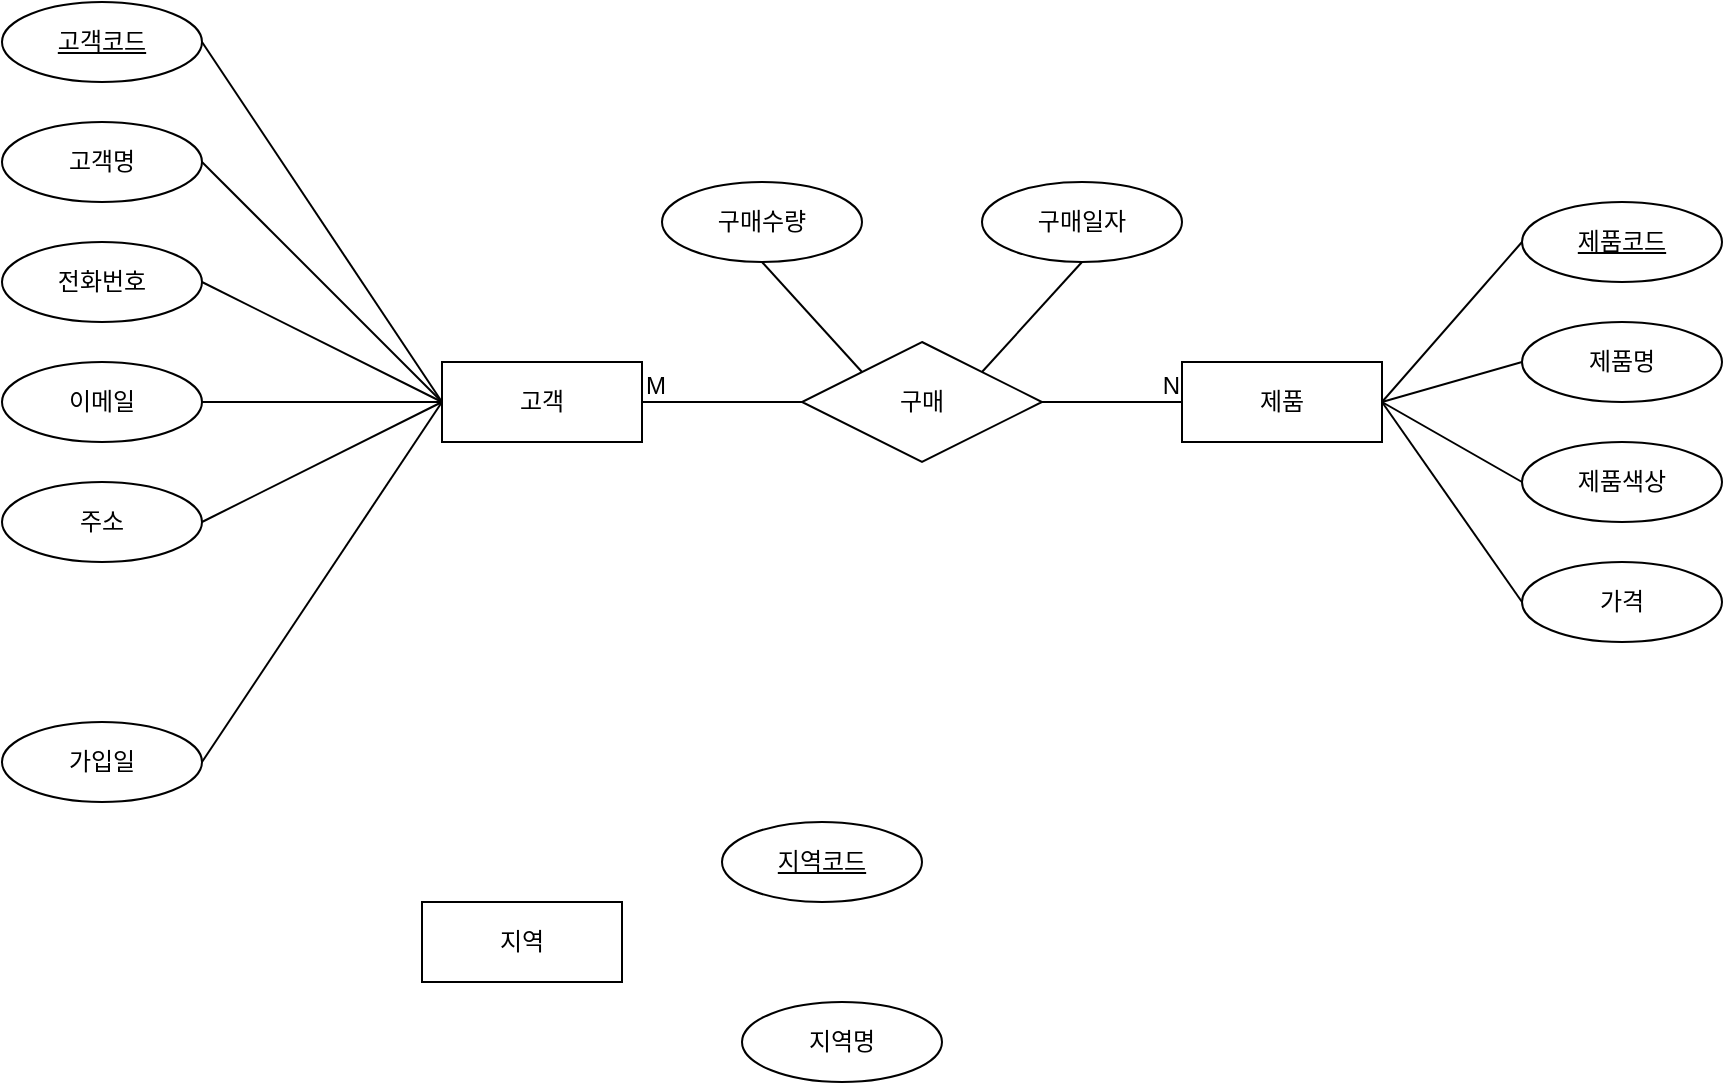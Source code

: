 <mxfile version="23.0.2" type="github">
  <diagram name="페이지-1" id="w2jVJX1Bx0qLRJ-_xk6e">
    <mxGraphModel dx="2458" dy="933" grid="1" gridSize="10" guides="1" tooltips="1" connect="1" arrows="1" fold="1" page="1" pageScale="1" pageWidth="827" pageHeight="1169" math="0" shadow="0">
      <root>
        <mxCell id="0" />
        <mxCell id="1" parent="0" />
        <mxCell id="BhbcqhvO0li-uwCdjZCk-2" value="고객" style="whiteSpace=wrap;html=1;align=center;" vertex="1" parent="1">
          <mxGeometry x="-290" y="290" width="100" height="40" as="geometry" />
        </mxCell>
        <mxCell id="BhbcqhvO0li-uwCdjZCk-3" value="고객코드" style="ellipse;whiteSpace=wrap;html=1;align=center;fontStyle=4;" vertex="1" parent="1">
          <mxGeometry x="-510" y="110" width="100" height="40" as="geometry" />
        </mxCell>
        <mxCell id="BhbcqhvO0li-uwCdjZCk-4" value="고객명" style="ellipse;whiteSpace=wrap;html=1;align=center;" vertex="1" parent="1">
          <mxGeometry x="-510" y="170" width="100" height="40" as="geometry" />
        </mxCell>
        <mxCell id="BhbcqhvO0li-uwCdjZCk-5" value="전화번호" style="ellipse;whiteSpace=wrap;html=1;align=center;" vertex="1" parent="1">
          <mxGeometry x="-510" y="230" width="100" height="40" as="geometry" />
        </mxCell>
        <mxCell id="BhbcqhvO0li-uwCdjZCk-6" value="이메일" style="ellipse;whiteSpace=wrap;html=1;align=center;" vertex="1" parent="1">
          <mxGeometry x="-510" y="290" width="100" height="40" as="geometry" />
        </mxCell>
        <mxCell id="BhbcqhvO0li-uwCdjZCk-7" value="주소" style="ellipse;whiteSpace=wrap;html=1;align=center;" vertex="1" parent="1">
          <mxGeometry x="-510" y="350" width="100" height="40" as="geometry" />
        </mxCell>
        <mxCell id="BhbcqhvO0li-uwCdjZCk-9" value="가입일" style="ellipse;whiteSpace=wrap;html=1;align=center;" vertex="1" parent="1">
          <mxGeometry x="-510" y="470" width="100" height="40" as="geometry" />
        </mxCell>
        <mxCell id="BhbcqhvO0li-uwCdjZCk-13" value="제품" style="whiteSpace=wrap;html=1;align=center;" vertex="1" parent="1">
          <mxGeometry x="80" y="290" width="100" height="40" as="geometry" />
        </mxCell>
        <mxCell id="BhbcqhvO0li-uwCdjZCk-14" value="제품코드" style="ellipse;whiteSpace=wrap;html=1;align=center;fontStyle=4;" vertex="1" parent="1">
          <mxGeometry x="250" y="210" width="100" height="40" as="geometry" />
        </mxCell>
        <mxCell id="BhbcqhvO0li-uwCdjZCk-15" value="제품명" style="ellipse;whiteSpace=wrap;html=1;align=center;" vertex="1" parent="1">
          <mxGeometry x="250" y="270" width="100" height="40" as="geometry" />
        </mxCell>
        <mxCell id="BhbcqhvO0li-uwCdjZCk-16" value="가격" style="ellipse;whiteSpace=wrap;html=1;align=center;" vertex="1" parent="1">
          <mxGeometry x="250" y="390" width="100" height="40" as="geometry" />
        </mxCell>
        <mxCell id="BhbcqhvO0li-uwCdjZCk-17" value="제품색상" style="ellipse;whiteSpace=wrap;html=1;align=center;" vertex="1" parent="1">
          <mxGeometry x="250" y="330" width="100" height="40" as="geometry" />
        </mxCell>
        <mxCell id="BhbcqhvO0li-uwCdjZCk-18" value="" style="endArrow=none;html=1;rounded=0;exitX=1;exitY=0.5;exitDx=0;exitDy=0;entryX=0;entryY=0.5;entryDx=0;entryDy=0;" edge="1" parent="1" source="BhbcqhvO0li-uwCdjZCk-6" target="BhbcqhvO0li-uwCdjZCk-2">
          <mxGeometry relative="1" as="geometry">
            <mxPoint x="-280" y="500" as="sourcePoint" />
            <mxPoint x="-120" y="500" as="targetPoint" />
          </mxGeometry>
        </mxCell>
        <mxCell id="BhbcqhvO0li-uwCdjZCk-21" value="" style="endArrow=none;html=1;rounded=0;exitX=1;exitY=0.5;exitDx=0;exitDy=0;entryX=0;entryY=0.5;entryDx=0;entryDy=0;" edge="1" parent="1" source="BhbcqhvO0li-uwCdjZCk-5" target="BhbcqhvO0li-uwCdjZCk-2">
          <mxGeometry relative="1" as="geometry">
            <mxPoint x="-400" y="320" as="sourcePoint" />
            <mxPoint x="-340" y="320" as="targetPoint" />
          </mxGeometry>
        </mxCell>
        <mxCell id="BhbcqhvO0li-uwCdjZCk-22" value="" style="endArrow=none;html=1;rounded=0;exitX=1;exitY=0.5;exitDx=0;exitDy=0;entryX=0;entryY=0.5;entryDx=0;entryDy=0;" edge="1" parent="1" source="BhbcqhvO0li-uwCdjZCk-7" target="BhbcqhvO0li-uwCdjZCk-2">
          <mxGeometry relative="1" as="geometry">
            <mxPoint x="-400" y="320" as="sourcePoint" />
            <mxPoint x="-290" y="320" as="targetPoint" />
          </mxGeometry>
        </mxCell>
        <mxCell id="BhbcqhvO0li-uwCdjZCk-23" value="" style="endArrow=none;html=1;rounded=0;exitX=1;exitY=0.5;exitDx=0;exitDy=0;entryX=0;entryY=0.5;entryDx=0;entryDy=0;" edge="1" parent="1" source="BhbcqhvO0li-uwCdjZCk-4" target="BhbcqhvO0li-uwCdjZCk-2">
          <mxGeometry relative="1" as="geometry">
            <mxPoint x="-400" y="260" as="sourcePoint" />
            <mxPoint x="-310" y="260" as="targetPoint" />
          </mxGeometry>
        </mxCell>
        <mxCell id="BhbcqhvO0li-uwCdjZCk-24" value="" style="endArrow=none;html=1;rounded=0;exitX=1;exitY=0.5;exitDx=0;exitDy=0;entryX=0;entryY=0.5;entryDx=0;entryDy=0;" edge="1" parent="1" source="BhbcqhvO0li-uwCdjZCk-3" target="BhbcqhvO0li-uwCdjZCk-2">
          <mxGeometry relative="1" as="geometry">
            <mxPoint x="-400" y="200" as="sourcePoint" />
            <mxPoint x="-240" y="240" as="targetPoint" />
          </mxGeometry>
        </mxCell>
        <mxCell id="BhbcqhvO0li-uwCdjZCk-26" value="" style="endArrow=none;html=1;rounded=0;exitX=1;exitY=0.5;exitDx=0;exitDy=0;entryX=0;entryY=0.5;entryDx=0;entryDy=0;" edge="1" parent="1" source="BhbcqhvO0li-uwCdjZCk-9" target="BhbcqhvO0li-uwCdjZCk-2">
          <mxGeometry relative="1" as="geometry">
            <mxPoint x="-400" y="440" as="sourcePoint" />
            <mxPoint x="-290" y="320" as="targetPoint" />
          </mxGeometry>
        </mxCell>
        <mxCell id="BhbcqhvO0li-uwCdjZCk-27" value="" style="endArrow=none;html=1;rounded=0;exitX=1;exitY=0.5;exitDx=0;exitDy=0;entryX=0;entryY=0.5;entryDx=0;entryDy=0;" edge="1" parent="1" source="BhbcqhvO0li-uwCdjZCk-13" target="BhbcqhvO0li-uwCdjZCk-14">
          <mxGeometry relative="1" as="geometry">
            <mxPoint x="80" y="125" as="sourcePoint" />
            <mxPoint x="240" y="125" as="targetPoint" />
          </mxGeometry>
        </mxCell>
        <mxCell id="BhbcqhvO0li-uwCdjZCk-28" value="" style="endArrow=none;html=1;rounded=0;exitX=1;exitY=0.5;exitDx=0;exitDy=0;entryX=0;entryY=0.5;entryDx=0;entryDy=0;" edge="1" parent="1" source="BhbcqhvO0li-uwCdjZCk-13" target="BhbcqhvO0li-uwCdjZCk-15">
          <mxGeometry relative="1" as="geometry">
            <mxPoint x="80" y="125" as="sourcePoint" />
            <mxPoint x="240" y="125" as="targetPoint" />
          </mxGeometry>
        </mxCell>
        <mxCell id="BhbcqhvO0li-uwCdjZCk-29" value="" style="endArrow=none;html=1;rounded=0;exitX=1;exitY=0.5;exitDx=0;exitDy=0;entryX=0;entryY=0.5;entryDx=0;entryDy=0;" edge="1" parent="1" source="BhbcqhvO0li-uwCdjZCk-13" target="BhbcqhvO0li-uwCdjZCk-17">
          <mxGeometry relative="1" as="geometry">
            <mxPoint x="80" y="125" as="sourcePoint" />
            <mxPoint x="240" y="125" as="targetPoint" />
          </mxGeometry>
        </mxCell>
        <mxCell id="BhbcqhvO0li-uwCdjZCk-30" value="" style="endArrow=none;html=1;rounded=0;exitX=1;exitY=0.5;exitDx=0;exitDy=0;entryX=0;entryY=0.5;entryDx=0;entryDy=0;" edge="1" parent="1" source="BhbcqhvO0li-uwCdjZCk-13" target="BhbcqhvO0li-uwCdjZCk-16">
          <mxGeometry relative="1" as="geometry">
            <mxPoint x="80" y="125" as="sourcePoint" />
            <mxPoint x="240" y="125" as="targetPoint" />
          </mxGeometry>
        </mxCell>
        <mxCell id="BhbcqhvO0li-uwCdjZCk-33" value="" style="endArrow=none;html=1;rounded=0;exitX=1;exitY=0.5;exitDx=0;exitDy=0;entryX=0;entryY=0.5;entryDx=0;entryDy=0;" edge="1" parent="1" source="BhbcqhvO0li-uwCdjZCk-2" target="BhbcqhvO0li-uwCdjZCk-13">
          <mxGeometry relative="1" as="geometry">
            <mxPoint x="-144" y="380" as="sourcePoint" />
            <mxPoint x="16" y="380" as="targetPoint" />
          </mxGeometry>
        </mxCell>
        <mxCell id="BhbcqhvO0li-uwCdjZCk-34" value="M" style="resizable=0;html=1;whiteSpace=wrap;align=left;verticalAlign=bottom;" connectable="0" vertex="1" parent="BhbcqhvO0li-uwCdjZCk-33">
          <mxGeometry x="-1" relative="1" as="geometry" />
        </mxCell>
        <mxCell id="BhbcqhvO0li-uwCdjZCk-35" value="N" style="resizable=0;html=1;whiteSpace=wrap;align=right;verticalAlign=bottom;" connectable="0" vertex="1" parent="BhbcqhvO0li-uwCdjZCk-33">
          <mxGeometry x="1" relative="1" as="geometry" />
        </mxCell>
        <mxCell id="BhbcqhvO0li-uwCdjZCk-31" value="구매" style="shape=rhombus;perimeter=rhombusPerimeter;whiteSpace=wrap;html=1;align=center;" vertex="1" parent="1">
          <mxGeometry x="-110" y="280" width="120" height="60" as="geometry" />
        </mxCell>
        <mxCell id="BhbcqhvO0li-uwCdjZCk-36" value="구매수량" style="ellipse;whiteSpace=wrap;html=1;align=center;" vertex="1" parent="1">
          <mxGeometry x="-180" y="200" width="100" height="40" as="geometry" />
        </mxCell>
        <mxCell id="BhbcqhvO0li-uwCdjZCk-37" value="구매일자" style="ellipse;whiteSpace=wrap;html=1;align=center;" vertex="1" parent="1">
          <mxGeometry x="-20" y="200" width="100" height="40" as="geometry" />
        </mxCell>
        <mxCell id="BhbcqhvO0li-uwCdjZCk-38" value="" style="endArrow=none;html=1;rounded=0;exitX=0.5;exitY=1;exitDx=0;exitDy=0;entryX=0;entryY=0;entryDx=0;entryDy=0;" edge="1" parent="1" source="BhbcqhvO0li-uwCdjZCk-36" target="BhbcqhvO0li-uwCdjZCk-31">
          <mxGeometry relative="1" as="geometry">
            <mxPoint x="-370" y="490" as="sourcePoint" />
            <mxPoint x="-210" y="490" as="targetPoint" />
          </mxGeometry>
        </mxCell>
        <mxCell id="BhbcqhvO0li-uwCdjZCk-39" value="" style="endArrow=none;html=1;rounded=0;exitX=0.5;exitY=1;exitDx=0;exitDy=0;entryX=1;entryY=0;entryDx=0;entryDy=0;" edge="1" parent="1" source="BhbcqhvO0li-uwCdjZCk-37" target="BhbcqhvO0li-uwCdjZCk-31">
          <mxGeometry relative="1" as="geometry">
            <mxPoint x="-370" y="490" as="sourcePoint" />
            <mxPoint x="-210" y="490" as="targetPoint" />
          </mxGeometry>
        </mxCell>
        <mxCell id="BhbcqhvO0li-uwCdjZCk-40" value="지역" style="whiteSpace=wrap;html=1;align=center;" vertex="1" parent="1">
          <mxGeometry x="-300" y="560" width="100" height="40" as="geometry" />
        </mxCell>
        <mxCell id="BhbcqhvO0li-uwCdjZCk-41" value="지역코드" style="ellipse;whiteSpace=wrap;html=1;align=center;fontStyle=4;" vertex="1" parent="1">
          <mxGeometry x="-150" y="520" width="100" height="40" as="geometry" />
        </mxCell>
        <mxCell id="BhbcqhvO0li-uwCdjZCk-43" value="지역명" style="ellipse;whiteSpace=wrap;html=1;align=center;" vertex="1" parent="1">
          <mxGeometry x="-140" y="610" width="100" height="40" as="geometry" />
        </mxCell>
      </root>
    </mxGraphModel>
  </diagram>
</mxfile>
